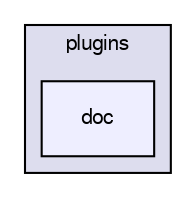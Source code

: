 digraph "doc" {
  compound=true
  node [ fontsize="10", fontname="FreeSans"];
  edge [ labelfontsize="10", labelfontname="FreeSans"];
  subgraph clusterdir_fa7d91e2ae81b564cb189eaf369b1c7b {
    graph [ bgcolor="#ddddee", pencolor="black", label="plugins" fontname="FreeSans", fontsize="10", URL="dir_fa7d91e2ae81b564cb189eaf369b1c7b.html"]
  dir_d4fc7cc70a6df65dae948183aa79f34a [shape=box, label="doc", style="filled", fillcolor="#eeeeff", pencolor="black", URL="dir_d4fc7cc70a6df65dae948183aa79f34a.html"];
  }
}
